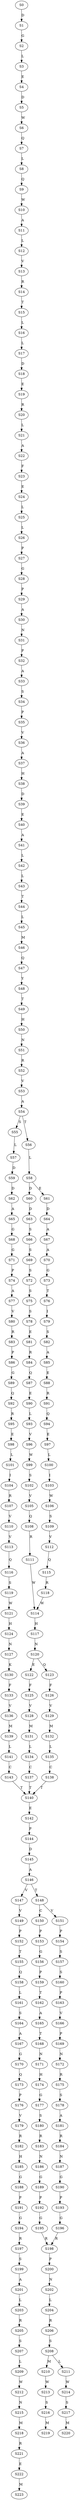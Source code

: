 strict digraph  {
	S0 -> S1 [ label = D ];
	S1 -> S2 [ label = G ];
	S2 -> S3 [ label = L ];
	S3 -> S4 [ label = E ];
	S4 -> S5 [ label = D ];
	S5 -> S6 [ label = W ];
	S6 -> S7 [ label = Q ];
	S7 -> S8 [ label = L ];
	S8 -> S9 [ label = Q ];
	S9 -> S10 [ label = W ];
	S10 -> S11 [ label = A ];
	S11 -> S12 [ label = L ];
	S12 -> S13 [ label = V ];
	S13 -> S14 [ label = R ];
	S14 -> S15 [ label = T ];
	S15 -> S16 [ label = L ];
	S16 -> S17 [ label = L ];
	S17 -> S18 [ label = D ];
	S18 -> S19 [ label = E ];
	S19 -> S20 [ label = R ];
	S20 -> S21 [ label = L ];
	S21 -> S22 [ label = A ];
	S22 -> S23 [ label = F ];
	S23 -> S24 [ label = E ];
	S24 -> S25 [ label = L ];
	S25 -> S26 [ label = L ];
	S26 -> S27 [ label = P ];
	S27 -> S28 [ label = G ];
	S28 -> S29 [ label = P ];
	S29 -> S30 [ label = A ];
	S30 -> S31 [ label = N ];
	S31 -> S32 [ label = P ];
	S32 -> S33 [ label = A ];
	S33 -> S34 [ label = S ];
	S34 -> S35 [ label = P ];
	S35 -> S36 [ label = V ];
	S36 -> S37 [ label = A ];
	S37 -> S38 [ label = H ];
	S38 -> S39 [ label = D ];
	S39 -> S40 [ label = E ];
	S40 -> S41 [ label = A ];
	S41 -> S42 [ label = L ];
	S42 -> S43 [ label = L ];
	S43 -> S44 [ label = T ];
	S44 -> S45 [ label = L ];
	S45 -> S46 [ label = M ];
	S46 -> S47 [ label = Q ];
	S47 -> S48 [ label = Y ];
	S48 -> S49 [ label = T ];
	S49 -> S50 [ label = H ];
	S50 -> S51 [ label = N ];
	S51 -> S52 [ label = R ];
	S52 -> S53 [ label = V ];
	S53 -> S54 [ label = A ];
	S54 -> S55 [ label = S ];
	S54 -> S56 [ label = T ];
	S55 -> S57 [ label = L ];
	S56 -> S58 [ label = L ];
	S57 -> S59 [ label = D ];
	S58 -> S60 [ label = D ];
	S58 -> S61 [ label = E ];
	S59 -> S62 [ label = D ];
	S60 -> S63 [ label = D ];
	S61 -> S64 [ label = D ];
	S62 -> S65 [ label = A ];
	S63 -> S66 [ label = S ];
	S64 -> S67 [ label = A ];
	S65 -> S68 [ label = G ];
	S66 -> S69 [ label = S ];
	S67 -> S70 [ label = A ];
	S68 -> S71 [ label = G ];
	S69 -> S72 [ label = S ];
	S70 -> S73 [ label = G ];
	S71 -> S74 [ label = P ];
	S72 -> S75 [ label = S ];
	S73 -> S76 [ label = T ];
	S74 -> S77 [ label = A ];
	S75 -> S78 [ label = S ];
	S76 -> S79 [ label = I ];
	S77 -> S80 [ label = V ];
	S78 -> S81 [ label = E ];
	S79 -> S82 [ label = S ];
	S80 -> S83 [ label = R ];
	S81 -> S84 [ label = R ];
	S82 -> S85 [ label = A ];
	S83 -> S86 [ label = P ];
	S84 -> S87 [ label = Q ];
	S85 -> S88 [ label = E ];
	S86 -> S89 [ label = G ];
	S87 -> S90 [ label = E ];
	S88 -> S91 [ label = R ];
	S89 -> S92 [ label = Q ];
	S90 -> S93 [ label = L ];
	S91 -> S94 [ label = Q ];
	S92 -> S95 [ label = R ];
	S93 -> S96 [ label = V ];
	S94 -> S97 [ label = E ];
	S95 -> S98 [ label = E ];
	S96 -> S99 [ label = W ];
	S97 -> S100 [ label = L ];
	S98 -> S101 [ label = L ];
	S99 -> S102 [ label = S ];
	S100 -> S103 [ label = I ];
	S101 -> S104 [ label = I ];
	S102 -> S105 [ label = V ];
	S103 -> S106 [ label = W ];
	S104 -> S107 [ label = R ];
	S105 -> S108 [ label = Q ];
	S106 -> S109 [ label = S ];
	S107 -> S110 [ label = V ];
	S108 -> S111 [ label = R ];
	S109 -> S112 [ label = V ];
	S110 -> S113 [ label = V ];
	S111 -> S114 [ label = W ];
	S112 -> S115 [ label = Q ];
	S113 -> S116 [ label = Q ];
	S114 -> S117 [ label = H ];
	S115 -> S118 [ label = R ];
	S116 -> S119 [ label = S ];
	S117 -> S120 [ label = N ];
	S118 -> S114 [ label = W ];
	S119 -> S121 [ label = W ];
	S120 -> S122 [ label = E ];
	S120 -> S123 [ label = Q ];
	S121 -> S124 [ label = H ];
	S122 -> S125 [ label = F ];
	S123 -> S126 [ label = F ];
	S124 -> S127 [ label = N ];
	S125 -> S128 [ label = V ];
	S126 -> S129 [ label = V ];
	S127 -> S130 [ label = K ];
	S128 -> S131 [ label = M ];
	S129 -> S132 [ label = M ];
	S130 -> S133 [ label = F ];
	S131 -> S134 [ label = L ];
	S132 -> S135 [ label = L ];
	S133 -> S136 [ label = V ];
	S134 -> S137 [ label = C ];
	S135 -> S138 [ label = C ];
	S136 -> S139 [ label = M ];
	S137 -> S140 [ label = T ];
	S138 -> S140 [ label = T ];
	S139 -> S141 [ label = L ];
	S140 -> S142 [ label = E ];
	S141 -> S143 [ label = C ];
	S142 -> S144 [ label = P ];
	S143 -> S140 [ label = T ];
	S144 -> S145 [ label = D ];
	S145 -> S146 [ label = A ];
	S146 -> S147 [ label = V ];
	S146 -> S148 [ label = T ];
	S147 -> S149 [ label = V ];
	S148 -> S150 [ label = C ];
	S148 -> S151 [ label = V ];
	S149 -> S152 [ label = P ];
	S150 -> S153 [ label = P ];
	S151 -> S154 [ label = P ];
	S152 -> S155 [ label = T ];
	S153 -> S156 [ label = G ];
	S154 -> S157 [ label = S ];
	S155 -> S158 [ label = Q ];
	S156 -> S159 [ label = P ];
	S157 -> S160 [ label = S ];
	S158 -> S161 [ label = L ];
	S159 -> S162 [ label = T ];
	S160 -> S163 [ label = P ];
	S161 -> S164 [ label = S ];
	S162 -> S165 [ label = A ];
	S163 -> S166 [ label = V ];
	S164 -> S167 [ label = A ];
	S165 -> S168 [ label = T ];
	S166 -> S169 [ label = P ];
	S167 -> S170 [ label = G ];
	S168 -> S171 [ label = N ];
	S169 -> S172 [ label = N ];
	S170 -> S173 [ label = Q ];
	S171 -> S174 [ label = H ];
	S172 -> S175 [ label = R ];
	S173 -> S176 [ label = P ];
	S174 -> S177 [ label = G ];
	S175 -> S178 [ label = S ];
	S176 -> S179 [ label = V ];
	S177 -> S180 [ label = S ];
	S178 -> S181 [ label = A ];
	S179 -> S182 [ label = R ];
	S180 -> S183 [ label = R ];
	S181 -> S184 [ label = R ];
	S182 -> S185 [ label = H ];
	S183 -> S186 [ label = N ];
	S184 -> S187 [ label = N ];
	S185 -> S188 [ label = G ];
	S186 -> S189 [ label = G ];
	S187 -> S190 [ label = G ];
	S188 -> S191 [ label = P ];
	S189 -> S192 [ label = P ];
	S190 -> S193 [ label = P ];
	S191 -> S194 [ label = G ];
	S192 -> S195 [ label = G ];
	S193 -> S196 [ label = G ];
	S194 -> S197 [ label = R ];
	S195 -> S198 [ label = R ];
	S196 -> S198 [ label = R ];
	S197 -> S199 [ label = S ];
	S198 -> S200 [ label = P ];
	S199 -> S201 [ label = A ];
	S200 -> S202 [ label = N ];
	S201 -> S203 [ label = L ];
	S202 -> S204 [ label = L ];
	S203 -> S205 [ label = R ];
	S204 -> S206 [ label = R ];
	S205 -> S207 [ label = S ];
	S206 -> S208 [ label = S ];
	S207 -> S209 [ label = L ];
	S208 -> S210 [ label = M ];
	S208 -> S211 [ label = L ];
	S209 -> S212 [ label = W ];
	S210 -> S213 [ label = W ];
	S211 -> S214 [ label = W ];
	S212 -> S215 [ label = N ];
	S213 -> S216 [ label = S ];
	S214 -> S217 [ label = S ];
	S215 -> S218 [ label = M ];
	S216 -> S219 [ label = M ];
	S217 -> S220 [ label = M ];
	S218 -> S221 [ label = R ];
	S221 -> S222 [ label = E ];
	S222 -> S223 [ label = M ];
}
